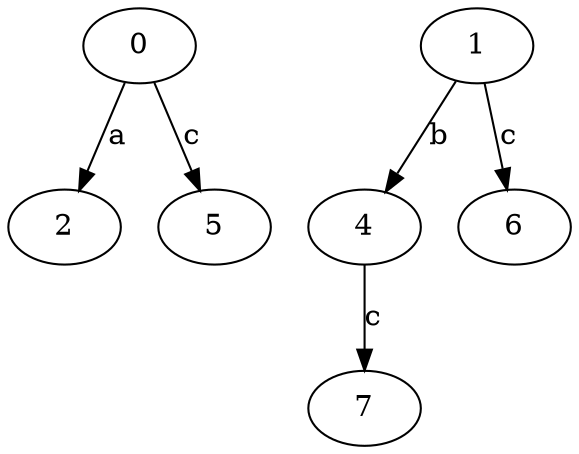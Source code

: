 strict digraph  {
0;
1;
2;
4;
5;
6;
7;
0 -> 2  [label=a];
0 -> 5  [label=c];
1 -> 4  [label=b];
1 -> 6  [label=c];
4 -> 7  [label=c];
}
